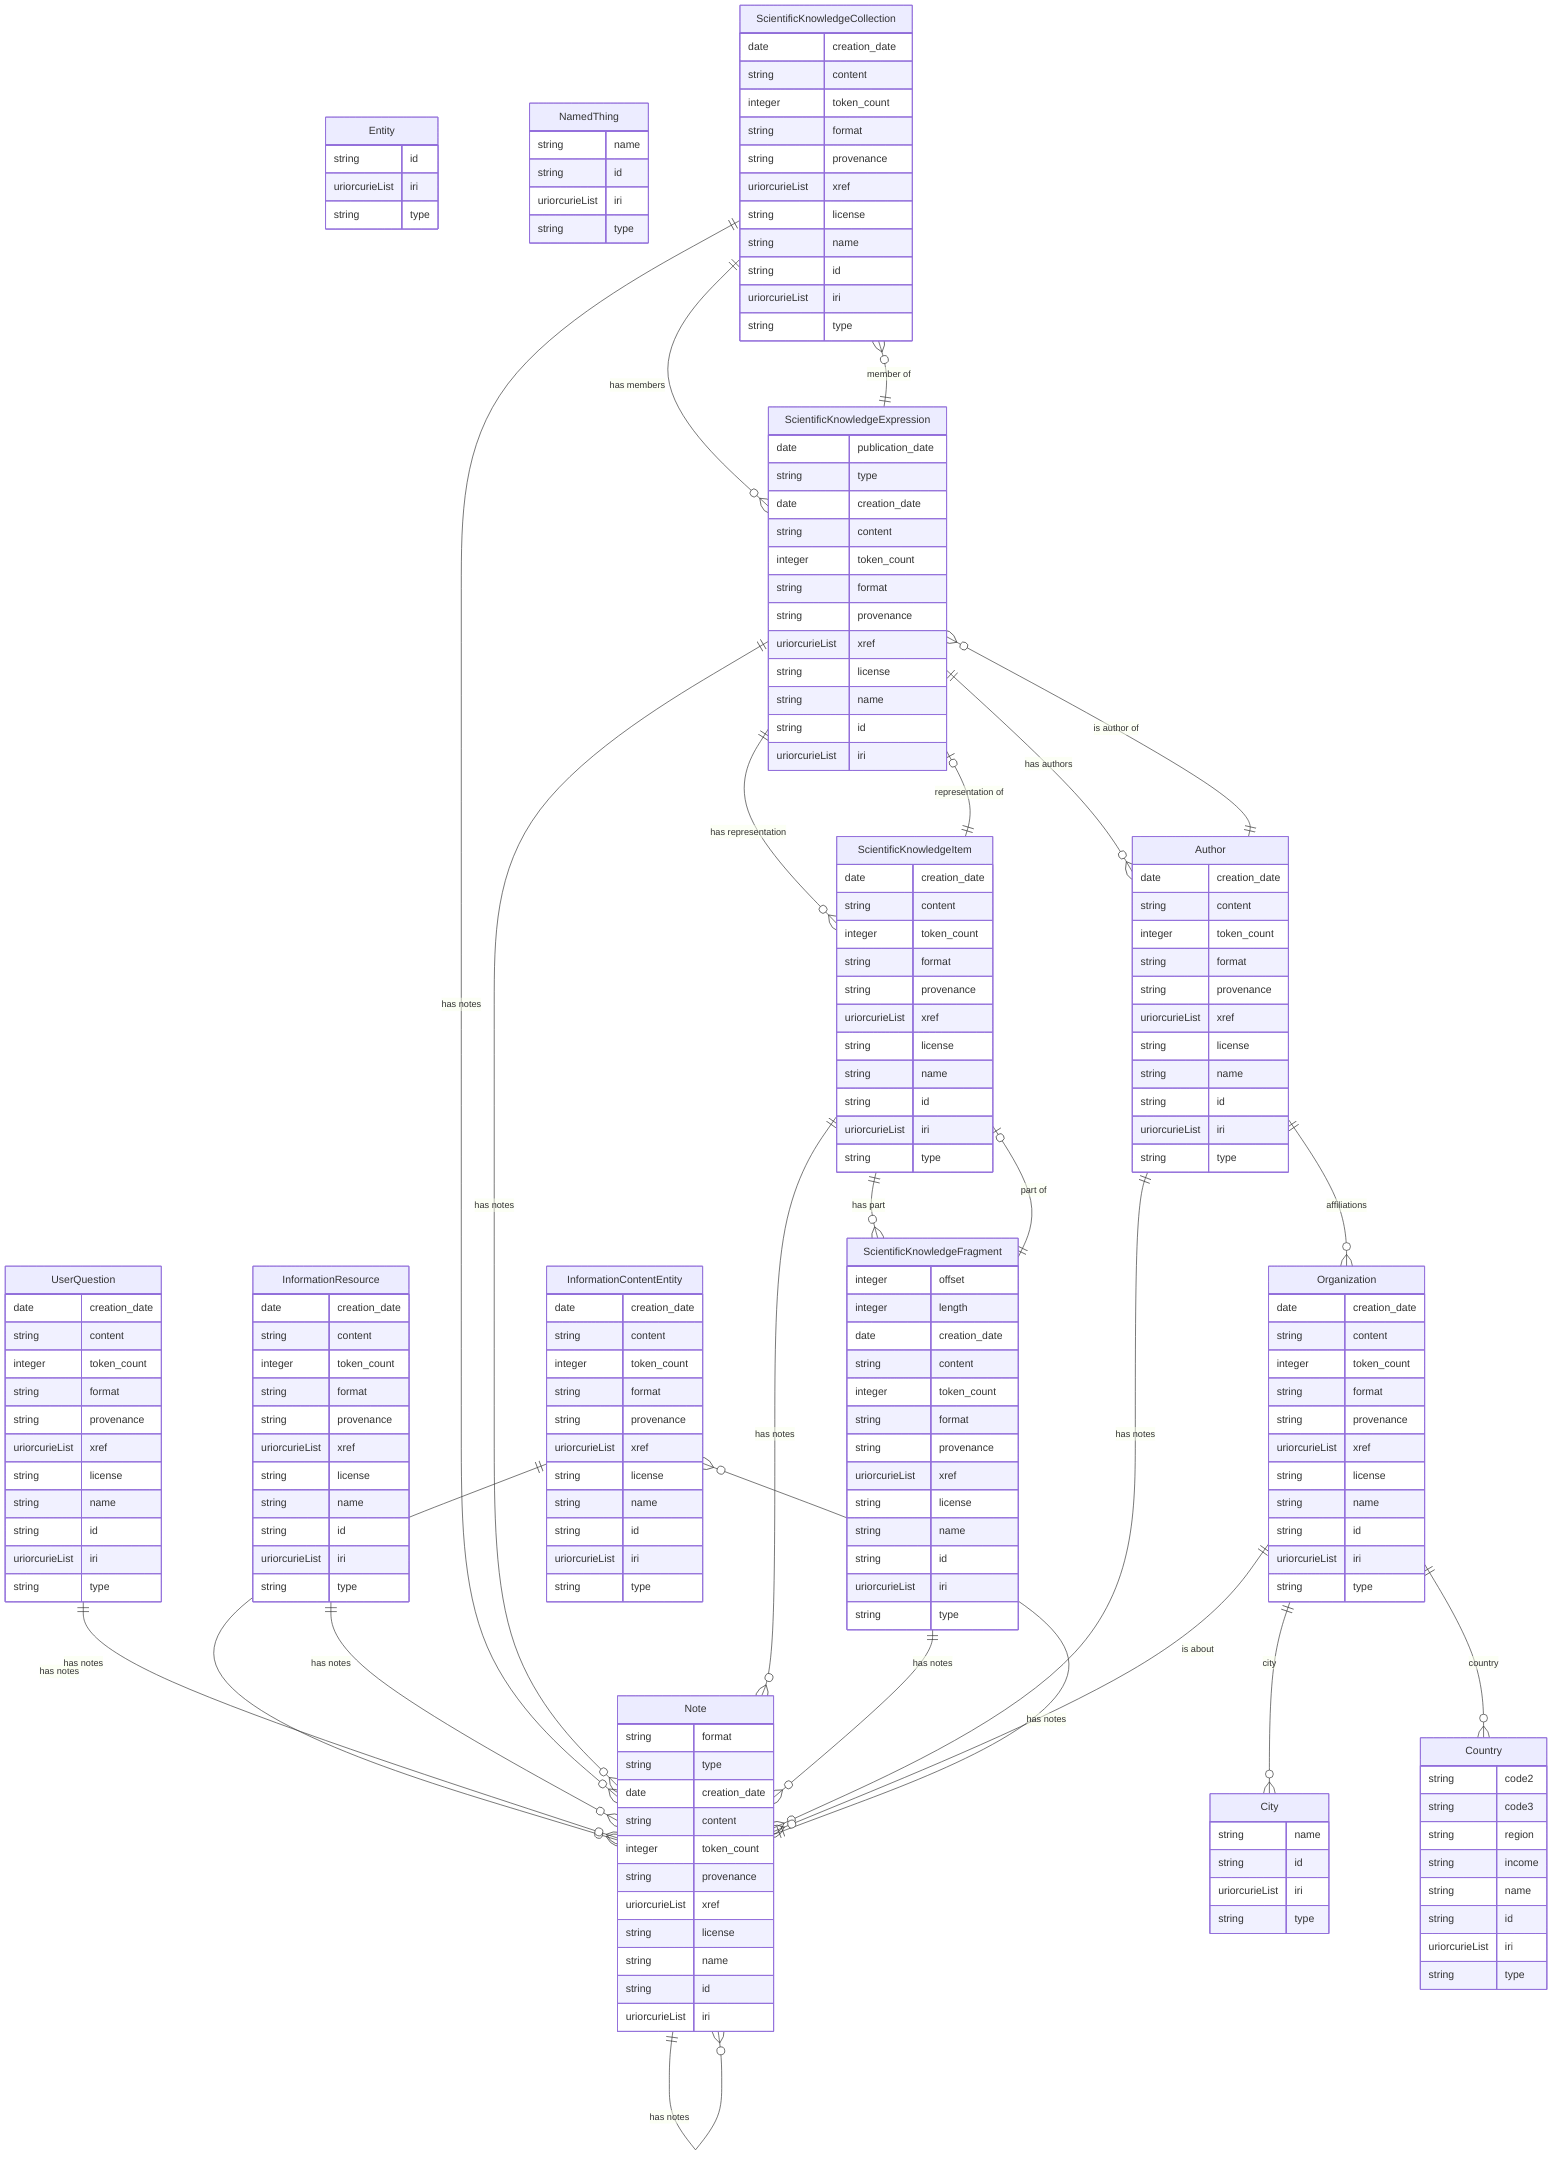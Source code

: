 erDiagram
Entity {
    string id  
    uriorcurieList iri  
    string type  
}
NamedThing {
    string name  
    string id  
    uriorcurieList iri  
    string type  
}
InformationContentEntity {
    date creation_date  
    string content  
    integer token_count  
    string format  
    string provenance  
    uriorcurieList xref  
    string license  
    string name  
    string id  
    uriorcurieList iri  
    string type  
}
UserQuestion {
    date creation_date  
    string content  
    integer token_count  
    string format  
    string provenance  
    uriorcurieList xref  
    string license  
    string name  
    string id  
    uriorcurieList iri  
    string type  
}
InformationResource {
    date creation_date  
    string content  
    integer token_count  
    string format  
    string provenance  
    uriorcurieList xref  
    string license  
    string name  
    string id  
    uriorcurieList iri  
    string type  
}
ScientificKnowledgeCollection {
    date creation_date  
    string content  
    integer token_count  
    string format  
    string provenance  
    uriorcurieList xref  
    string license  
    string name  
    string id  
    uriorcurieList iri  
    string type  
}
ScientificKnowledgeExpression {
    date publication_date  
    string type  
    date creation_date  
    string content  
    integer token_count  
    string format  
    string provenance  
    uriorcurieList xref  
    string license  
    string name  
    string id  
    uriorcurieList iri  
}
ScientificKnowledgeItem {
    date creation_date  
    string content  
    integer token_count  
    string format  
    string provenance  
    uriorcurieList xref  
    string license  
    string name  
    string id  
    uriorcurieList iri  
    string type  
}
ScientificKnowledgeFragment {
    integer offset  
    integer length  
    date creation_date  
    string content  
    integer token_count  
    string format  
    string provenance  
    uriorcurieList xref  
    string license  
    string name  
    string id  
    uriorcurieList iri  
    string type  
}
Note {
    string format  
    string type  
    date creation_date  
    string content  
    integer token_count  
    string provenance  
    uriorcurieList xref  
    string license  
    string name  
    string id  
    uriorcurieList iri  
}
Author {
    date creation_date  
    string content  
    integer token_count  
    string format  
    string provenance  
    uriorcurieList xref  
    string license  
    string name  
    string id  
    uriorcurieList iri  
    string type  
}
Organization {
    date creation_date  
    string content  
    integer token_count  
    string format  
    string provenance  
    uriorcurieList xref  
    string license  
    string name  
    string id  
    uriorcurieList iri  
    string type  
}
City {
    string name  
    string id  
    uriorcurieList iri  
    string type  
}
Country {
    string code2  
    string code3  
    string region  
    string income  
    string name  
    string id  
    uriorcurieList iri  
    string type  
}

InformationContentEntity ||--}o Note : "has notes"
UserQuestion ||--}o Note : "has notes"
InformationResource ||--}o Note : "has notes"
ScientificKnowledgeCollection ||--}o ScientificKnowledgeExpression : "has members"
ScientificKnowledgeCollection ||--}o Note : "has notes"
ScientificKnowledgeExpression ||--}o ScientificKnowledgeItem : "has representation"
ScientificKnowledgeExpression ||--}o ScientificKnowledgeCollection : "member of"
ScientificKnowledgeExpression ||--}o Author : "has authors"
ScientificKnowledgeExpression ||--}o Note : "has notes"
ScientificKnowledgeItem ||--|o ScientificKnowledgeExpression : "representation of"
ScientificKnowledgeItem ||--}o ScientificKnowledgeFragment : "has part"
ScientificKnowledgeItem ||--}o Note : "has notes"
ScientificKnowledgeFragment ||--|o ScientificKnowledgeItem : "part of"
ScientificKnowledgeFragment ||--}o Note : "has notes"
Note ||--}o InformationContentEntity : "is about"
Note ||--}o Note : "has notes"
Author ||--}o Organization : "affiliations"
Author ||--}o ScientificKnowledgeExpression : "is author of"
Author ||--}o Note : "has notes"
Organization ||--}o City : "city"
Organization ||--}o Country : "country"
Organization ||--}o Note : "has notes"